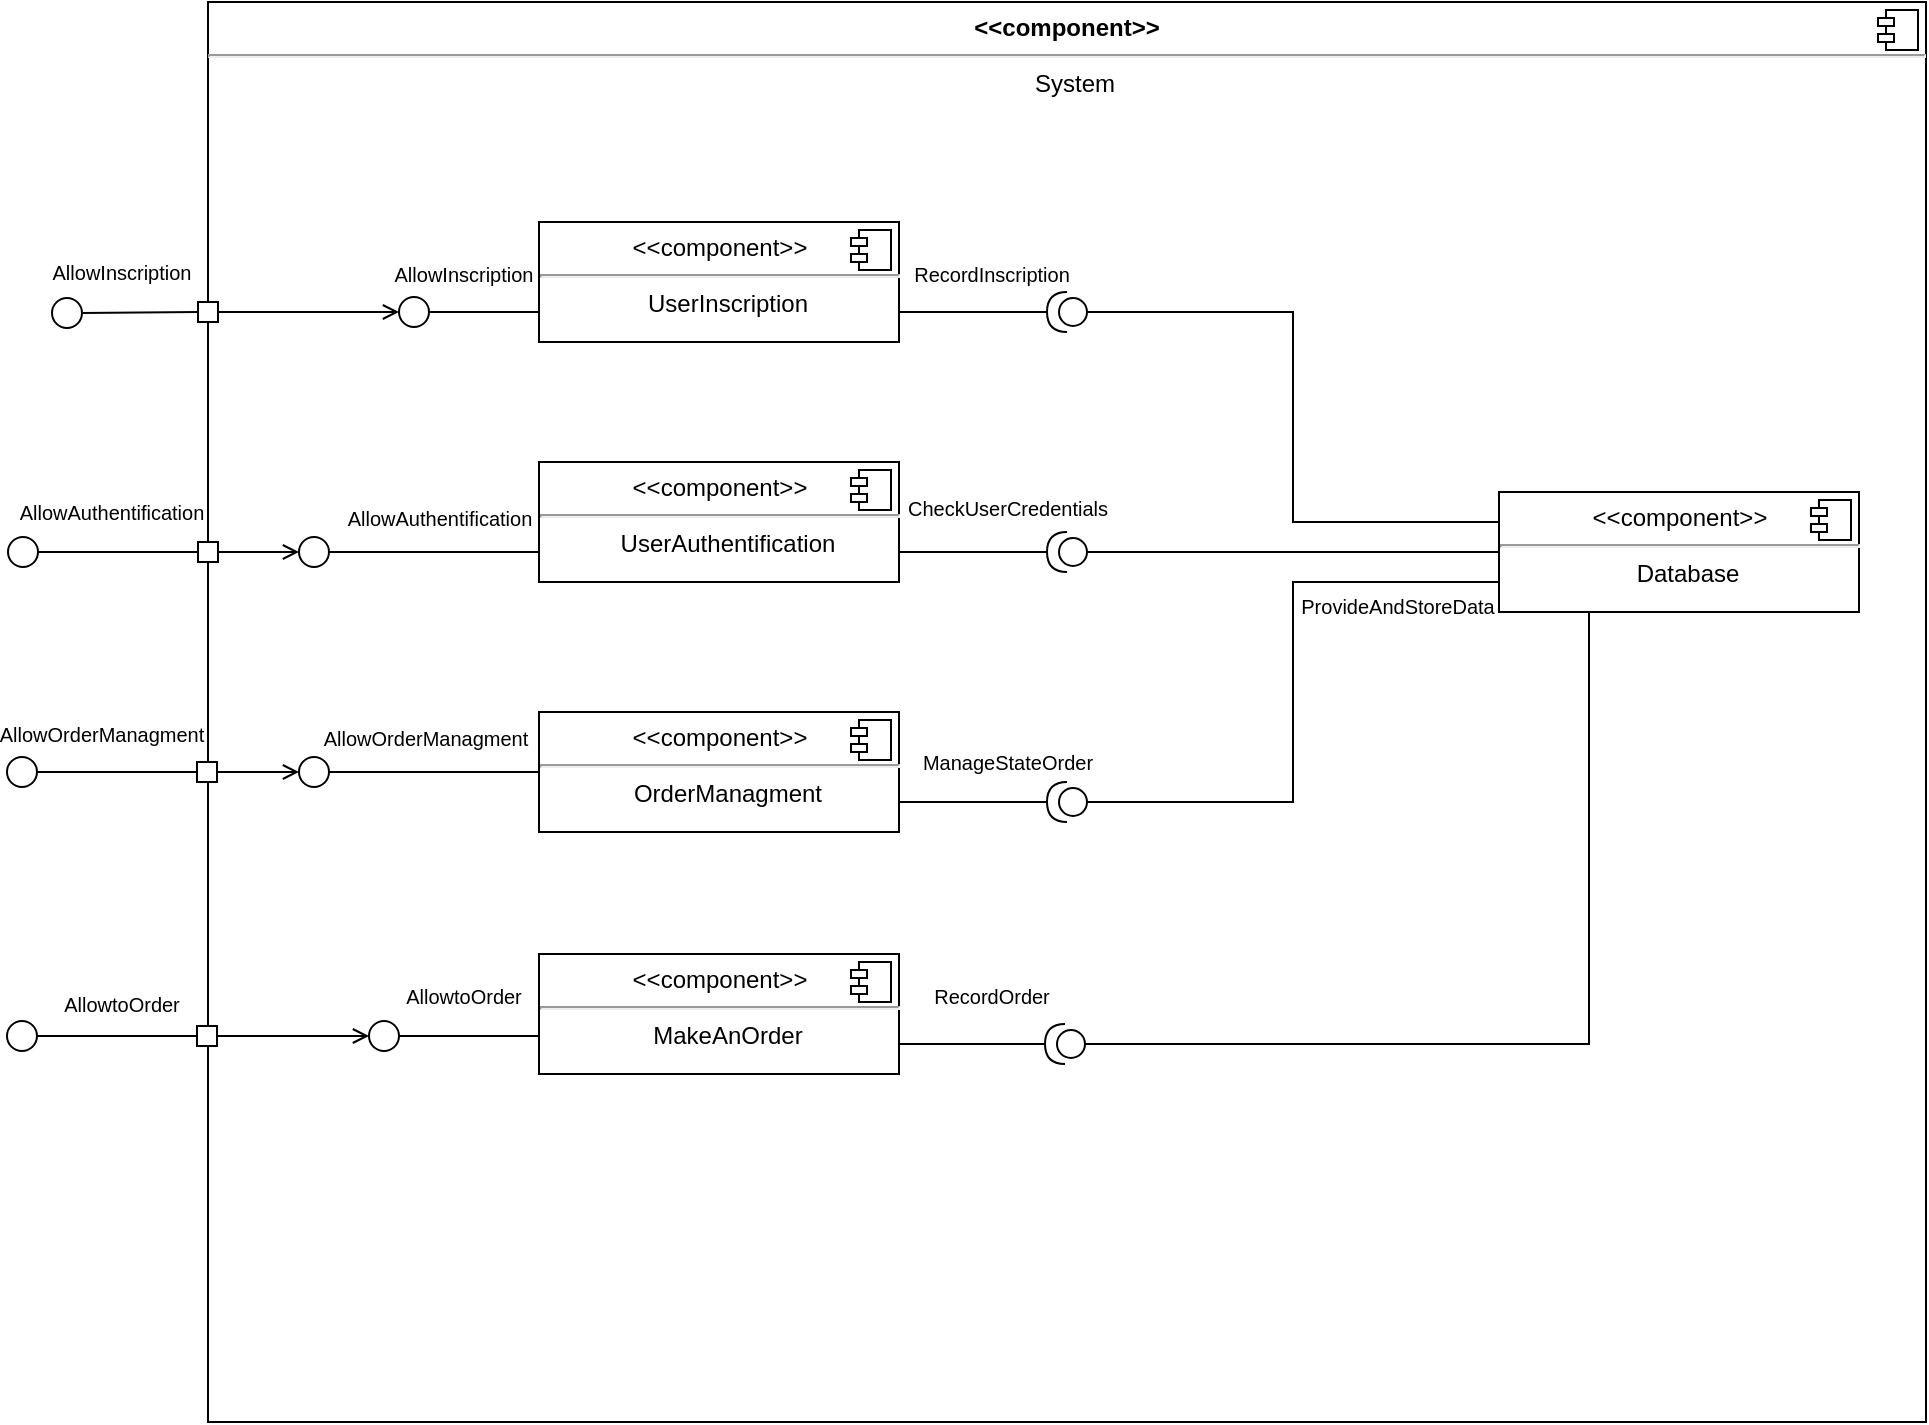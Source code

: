 <mxfile version="13.3.1" type="device"><diagram id="ATqxr5e4QewvHVohrkmE" name="Page-1"><mxGraphModel dx="1086" dy="807" grid="1" gridSize="10" guides="1" tooltips="1" connect="1" arrows="1" fold="1" page="1" pageScale="1" pageWidth="1169" pageHeight="827" math="0" shadow="0"><root><mxCell id="0"/><mxCell id="1" parent="0"/><mxCell id="rrGjOqx2_wFJGoXrFMGn-61" value="&lt;p style=&quot;margin: 6px 0px 0px&quot;&gt;&lt;b&gt;&amp;lt;&amp;lt;component&amp;gt;&amp;gt;&lt;/b&gt;&lt;/p&gt;&lt;hr&gt;&lt;p style=&quot;margin: 0px ; margin-left: 8px&quot;&gt;System&lt;/p&gt;" style="align=center;overflow=fill;html=1;dropTarget=0;fillColor=#ffffff;" vertex="1" parent="1"><mxGeometry x="160" y="90" width="859" height="710" as="geometry"/></mxCell><mxCell id="rrGjOqx2_wFJGoXrFMGn-62" value="" style="shape=component;jettyWidth=8;jettyHeight=4;" vertex="1" parent="rrGjOqx2_wFJGoXrFMGn-61"><mxGeometry x="1" width="20" height="20" relative="1" as="geometry"><mxPoint x="-24" y="4" as="offset"/></mxGeometry></mxCell><mxCell id="rrGjOqx2_wFJGoXrFMGn-1" value="&lt;p style=&quot;margin: 0px ; margin-top: 6px ; text-align: center&quot;&gt;&amp;lt;&amp;lt;component&amp;gt;&amp;gt;&lt;/p&gt;&lt;hr&gt;&lt;p style=&quot;text-align: center ; margin: 0px 0px 0px 8px&quot;&gt;&lt;span&gt;UserAuthentification&lt;/span&gt;&lt;br&gt;&lt;/p&gt;" style="align=left;overflow=fill;html=1;dropTarget=0;" vertex="1" parent="1"><mxGeometry x="325.5" y="320" width="180" height="60" as="geometry"/></mxCell><mxCell id="rrGjOqx2_wFJGoXrFMGn-2" value="" style="shape=component;jettyWidth=8;jettyHeight=4;" vertex="1" parent="rrGjOqx2_wFJGoXrFMGn-1"><mxGeometry x="1" width="20" height="20" relative="1" as="geometry"><mxPoint x="-24" y="4" as="offset"/></mxGeometry></mxCell><mxCell id="rrGjOqx2_wFJGoXrFMGn-4" style="edgeStyle=orthogonalEdgeStyle;rounded=0;orthogonalLoop=1;jettySize=auto;html=1;exitX=1;exitY=0.5;exitDx=0;exitDy=0;exitPerimeter=0;entryX=1;entryY=0.75;entryDx=0;entryDy=0;endArrow=none;endFill=0;" edge="1" parent="1" source="rrGjOqx2_wFJGoXrFMGn-11" target="rrGjOqx2_wFJGoXrFMGn-1"><mxGeometry relative="1" as="geometry"><mxPoint x="605.5" y="360" as="targetPoint"/><mxPoint x="555.5" y="365" as="sourcePoint"/><Array as="points"/></mxGeometry></mxCell><mxCell id="rrGjOqx2_wFJGoXrFMGn-12" style="edgeStyle=orthogonalEdgeStyle;rounded=0;orthogonalLoop=1;jettySize=auto;html=1;exitX=0;exitY=0.5;exitDx=0;exitDy=0;entryX=0;entryY=0.5;entryDx=0;entryDy=0;entryPerimeter=0;endArrow=none;endFill=0;" edge="1" parent="1" source="rrGjOqx2_wFJGoXrFMGn-5" target="rrGjOqx2_wFJGoXrFMGn-11"><mxGeometry relative="1" as="geometry"/></mxCell><mxCell id="rrGjOqx2_wFJGoXrFMGn-33" style="edgeStyle=orthogonalEdgeStyle;rounded=0;orthogonalLoop=1;jettySize=auto;html=1;exitX=0;exitY=0.75;exitDx=0;exitDy=0;endArrow=none;endFill=0;entryX=0;entryY=0.5;entryDx=0;entryDy=0;entryPerimeter=0;" edge="1" parent="1" source="rrGjOqx2_wFJGoXrFMGn-5" target="rrGjOqx2_wFJGoXrFMGn-35"><mxGeometry relative="1" as="geometry"><mxPoint x="639.5" y="487" as="targetPoint"/></mxGeometry></mxCell><mxCell id="rrGjOqx2_wFJGoXrFMGn-5" value="&lt;p style=&quot;margin: 6px 0px 0px&quot;&gt;&amp;lt;&amp;lt;component&amp;gt;&amp;gt;&lt;br&gt;&lt;/p&gt;&lt;hr&gt;&lt;p style=&quot;margin: 0px ; margin-left: 8px&quot;&gt;Database&lt;/p&gt;" style="align=center;overflow=fill;html=1;dropTarget=0;" vertex="1" parent="1"><mxGeometry x="805.5" y="335" width="180" height="60" as="geometry"/></mxCell><mxCell id="rrGjOqx2_wFJGoXrFMGn-6" value="" style="shape=component;jettyWidth=8;jettyHeight=4;" vertex="1" parent="rrGjOqx2_wFJGoXrFMGn-5"><mxGeometry x="1" width="20" height="20" relative="1" as="geometry"><mxPoint x="-24" y="4" as="offset"/></mxGeometry></mxCell><mxCell id="rrGjOqx2_wFJGoXrFMGn-11" value="" style="shape=providedRequiredInterface;html=1;verticalLabelPosition=bottom;rotation=-180;" vertex="1" parent="1"><mxGeometry x="579.5" y="355" width="20" height="20" as="geometry"/></mxCell><mxCell id="rrGjOqx2_wFJGoXrFMGn-17" style="edgeStyle=orthogonalEdgeStyle;rounded=0;orthogonalLoop=1;jettySize=auto;html=1;exitX=1;exitY=0.75;exitDx=0;exitDy=0;endArrow=none;endFill=0;entryX=1;entryY=0.5;entryDx=0;entryDy=0;entryPerimeter=0;" edge="1" parent="1" source="rrGjOqx2_wFJGoXrFMGn-15" target="rrGjOqx2_wFJGoXrFMGn-18"><mxGeometry relative="1" as="geometry"><mxPoint x="575.5" y="245" as="targetPoint"/></mxGeometry></mxCell><mxCell id="rrGjOqx2_wFJGoXrFMGn-29" style="edgeStyle=orthogonalEdgeStyle;rounded=0;orthogonalLoop=1;jettySize=auto;html=1;exitX=0;exitY=0.75;exitDx=0;exitDy=0;entryX=1;entryY=0.5;entryDx=0;entryDy=0;endArrow=none;endFill=0;" edge="1" parent="1" source="rrGjOqx2_wFJGoXrFMGn-15" target="rrGjOqx2_wFJGoXrFMGn-24"><mxGeometry relative="1" as="geometry"/></mxCell><mxCell id="rrGjOqx2_wFJGoXrFMGn-15" value="&lt;p style=&quot;margin: 0px ; margin-top: 6px ; text-align: center&quot;&gt;&amp;lt;&amp;lt;component&amp;gt;&amp;gt;&lt;/p&gt;&lt;hr&gt;&lt;p style=&quot;text-align: center ; margin: 0px 0px 0px 8px&quot;&gt;&lt;span&gt;UserInscription&lt;/span&gt;&lt;br&gt;&lt;/p&gt;" style="align=left;overflow=fill;html=1;dropTarget=0;" vertex="1" parent="1"><mxGeometry x="325.5" y="200" width="180" height="60" as="geometry"/></mxCell><mxCell id="rrGjOqx2_wFJGoXrFMGn-16" value="" style="shape=component;jettyWidth=8;jettyHeight=4;" vertex="1" parent="rrGjOqx2_wFJGoXrFMGn-15"><mxGeometry x="1" width="20" height="20" relative="1" as="geometry"><mxPoint x="-24" y="4" as="offset"/></mxGeometry></mxCell><mxCell id="rrGjOqx2_wFJGoXrFMGn-19" style="edgeStyle=orthogonalEdgeStyle;rounded=0;orthogonalLoop=1;jettySize=auto;html=1;exitX=0;exitY=0.5;exitDx=0;exitDy=0;exitPerimeter=0;entryX=0;entryY=0.25;entryDx=0;entryDy=0;endArrow=none;endFill=0;" edge="1" parent="1" source="rrGjOqx2_wFJGoXrFMGn-18" target="rrGjOqx2_wFJGoXrFMGn-5"><mxGeometry relative="1" as="geometry"/></mxCell><mxCell id="rrGjOqx2_wFJGoXrFMGn-18" value="" style="shape=providedRequiredInterface;html=1;verticalLabelPosition=bottom;rotation=-180;" vertex="1" parent="1"><mxGeometry x="579.5" y="235" width="20" height="20" as="geometry"/></mxCell><mxCell id="rrGjOqx2_wFJGoXrFMGn-51" style="edgeStyle=orthogonalEdgeStyle;rounded=0;orthogonalLoop=1;jettySize=auto;html=1;exitX=0;exitY=0.5;exitDx=0;exitDy=0;entryX=1;entryY=0.5;entryDx=0;entryDy=0;endArrow=none;endFill=0;" edge="1" parent="1" source="rrGjOqx2_wFJGoXrFMGn-20" target="rrGjOqx2_wFJGoXrFMGn-39"><mxGeometry relative="1" as="geometry"/></mxCell><mxCell id="rrGjOqx2_wFJGoXrFMGn-20" value="&lt;p style=&quot;margin: 0px ; margin-top: 6px ; text-align: center&quot;&gt;&amp;lt;&amp;lt;component&amp;gt;&amp;gt;&lt;/p&gt;&lt;hr&gt;&lt;p style=&quot;text-align: center ; margin: 0px 0px 0px 8px&quot;&gt;&lt;span&gt;OrderManagment&lt;/span&gt;&lt;br&gt;&lt;/p&gt;" style="align=left;overflow=fill;html=1;dropTarget=0;" vertex="1" parent="1"><mxGeometry x="325.5" y="445" width="180" height="60" as="geometry"/></mxCell><mxCell id="rrGjOqx2_wFJGoXrFMGn-21" value="" style="shape=component;jettyWidth=8;jettyHeight=4;" vertex="1" parent="rrGjOqx2_wFJGoXrFMGn-20"><mxGeometry x="1" width="20" height="20" relative="1" as="geometry"><mxPoint x="-24" y="4" as="offset"/></mxGeometry></mxCell><mxCell id="rrGjOqx2_wFJGoXrFMGn-49" style="edgeStyle=orthogonalEdgeStyle;rounded=0;orthogonalLoop=1;jettySize=auto;html=1;exitX=1;exitY=0.75;exitDx=0;exitDy=0;entryX=1;entryY=0.5;entryDx=0;entryDy=0;entryPerimeter=0;endArrow=none;endFill=0;" edge="1" parent="1" source="rrGjOqx2_wFJGoXrFMGn-22" target="rrGjOqx2_wFJGoXrFMGn-44"><mxGeometry relative="1" as="geometry"/></mxCell><mxCell id="rrGjOqx2_wFJGoXrFMGn-52" style="edgeStyle=orthogonalEdgeStyle;rounded=0;orthogonalLoop=1;jettySize=auto;html=1;exitX=0;exitY=0.5;exitDx=0;exitDy=0;entryX=1;entryY=0.5;entryDx=0;entryDy=0;endArrow=none;endFill=0;" edge="1" parent="1" source="rrGjOqx2_wFJGoXrFMGn-22" target="rrGjOqx2_wFJGoXrFMGn-40"><mxGeometry relative="1" as="geometry"><Array as="points"><mxPoint x="325.5" y="607"/></Array></mxGeometry></mxCell><mxCell id="rrGjOqx2_wFJGoXrFMGn-22" value="&lt;p style=&quot;margin: 0px ; margin-top: 6px ; text-align: center&quot;&gt;&amp;lt;&amp;lt;component&amp;gt;&amp;gt;&lt;/p&gt;&lt;hr&gt;&lt;p style=&quot;text-align: center ; margin: 0px 0px 0px 8px&quot;&gt;MakeAnOrder&lt;/p&gt;" style="align=left;overflow=fill;html=1;dropTarget=0;" vertex="1" parent="1"><mxGeometry x="325.5" y="566" width="180" height="60" as="geometry"/></mxCell><mxCell id="rrGjOqx2_wFJGoXrFMGn-23" value="" style="shape=component;jettyWidth=8;jettyHeight=4;" vertex="1" parent="rrGjOqx2_wFJGoXrFMGn-22"><mxGeometry x="1" width="20" height="20" relative="1" as="geometry"><mxPoint x="-24" y="4" as="offset"/></mxGeometry></mxCell><mxCell id="rrGjOqx2_wFJGoXrFMGn-24" value="" style="ellipse;whiteSpace=wrap;html=1;aspect=fixed;" vertex="1" parent="1"><mxGeometry x="255.5" y="237.5" width="15" height="15" as="geometry"/></mxCell><mxCell id="rrGjOqx2_wFJGoXrFMGn-30" value="&lt;font style=&quot;font-size: 10px&quot;&gt;RecordInscription&lt;/font&gt;" style="text;html=1;strokeColor=none;fillColor=none;align=center;verticalAlign=middle;whiteSpace=wrap;rounded=0;" vertex="1" parent="1"><mxGeometry x="531.5" y="216" width="40" height="20" as="geometry"/></mxCell><mxCell id="rrGjOqx2_wFJGoXrFMGn-31" value="&lt;font style=&quot;font-size: 10px&quot;&gt;AllowInscription&lt;/font&gt;" style="text;html=1;strokeColor=none;fillColor=none;align=center;verticalAlign=middle;whiteSpace=wrap;rounded=0;" vertex="1" parent="1"><mxGeometry x="267.5" y="216" width="40" height="20" as="geometry"/></mxCell><mxCell id="rrGjOqx2_wFJGoXrFMGn-32" value="&lt;font style=&quot;font-size: 10px&quot;&gt;CheckUserCredentials&lt;/font&gt;" style="text;html=1;strokeColor=none;fillColor=none;align=center;verticalAlign=middle;whiteSpace=wrap;rounded=0;" vertex="1" parent="1"><mxGeometry x="539.5" y="332.5" width="40" height="20" as="geometry"/></mxCell><mxCell id="rrGjOqx2_wFJGoXrFMGn-41" style="edgeStyle=orthogonalEdgeStyle;rounded=0;orthogonalLoop=1;jettySize=auto;html=1;exitX=1;exitY=0.5;exitDx=0;exitDy=0;entryX=0;entryY=0.75;entryDx=0;entryDy=0;endArrow=none;endFill=0;" edge="1" parent="1" source="rrGjOqx2_wFJGoXrFMGn-34" target="rrGjOqx2_wFJGoXrFMGn-1"><mxGeometry relative="1" as="geometry"/></mxCell><mxCell id="rrGjOqx2_wFJGoXrFMGn-34" value="" style="ellipse;whiteSpace=wrap;html=1;aspect=fixed;" vertex="1" parent="1"><mxGeometry x="205.5" y="357.5" width="15" height="15" as="geometry"/></mxCell><mxCell id="rrGjOqx2_wFJGoXrFMGn-36" style="edgeStyle=orthogonalEdgeStyle;rounded=0;orthogonalLoop=1;jettySize=auto;html=1;exitX=1;exitY=0.5;exitDx=0;exitDy=0;exitPerimeter=0;entryX=1;entryY=0.75;entryDx=0;entryDy=0;endArrow=none;endFill=0;" edge="1" parent="1" source="rrGjOqx2_wFJGoXrFMGn-35" target="rrGjOqx2_wFJGoXrFMGn-20"><mxGeometry relative="1" as="geometry"/></mxCell><mxCell id="rrGjOqx2_wFJGoXrFMGn-35" value="" style="shape=providedRequiredInterface;html=1;verticalLabelPosition=bottom;rotation=-180;" vertex="1" parent="1"><mxGeometry x="579.5" y="480" width="20" height="20" as="geometry"/></mxCell><mxCell id="rrGjOqx2_wFJGoXrFMGn-37" value="&lt;font style=&quot;font-size: 10px&quot;&gt;ProvideAndStoreData&lt;/font&gt;" style="text;html=1;strokeColor=none;fillColor=none;align=center;verticalAlign=middle;whiteSpace=wrap;rounded=0;" vertex="1" parent="1"><mxGeometry x="735" y="382" width="40" height="20" as="geometry"/></mxCell><mxCell id="rrGjOqx2_wFJGoXrFMGn-38" value="&lt;font style=&quot;font-size: 10px&quot;&gt;ManageStateOrder&lt;/font&gt;" style="text;html=1;strokeColor=none;fillColor=none;align=center;verticalAlign=middle;whiteSpace=wrap;rounded=0;" vertex="1" parent="1"><mxGeometry x="539.5" y="460" width="40" height="20" as="geometry"/></mxCell><mxCell id="rrGjOqx2_wFJGoXrFMGn-39" value="" style="ellipse;whiteSpace=wrap;html=1;aspect=fixed;" vertex="1" parent="1"><mxGeometry x="205.5" y="467.5" width="15" height="15" as="geometry"/></mxCell><mxCell id="rrGjOqx2_wFJGoXrFMGn-40" value="" style="ellipse;whiteSpace=wrap;html=1;aspect=fixed;" vertex="1" parent="1"><mxGeometry x="240.5" y="599.5" width="15" height="15" as="geometry"/></mxCell><mxCell id="rrGjOqx2_wFJGoXrFMGn-42" value="&lt;font style=&quot;font-size: 10px&quot;&gt;AllowAuthentification&lt;/font&gt;" style="text;html=1;strokeColor=none;fillColor=none;align=center;verticalAlign=middle;whiteSpace=wrap;rounded=0;" vertex="1" parent="1"><mxGeometry x="255.5" y="337.5" width="40" height="20" as="geometry"/></mxCell><mxCell id="rrGjOqx2_wFJGoXrFMGn-43" value="&lt;font style=&quot;font-size: 10px&quot;&gt;AllowOrderManagment&lt;/font&gt;" style="text;html=1;strokeColor=none;fillColor=none;align=center;verticalAlign=middle;whiteSpace=wrap;rounded=0;" vertex="1" parent="1"><mxGeometry x="249" y="448" width="40" height="20" as="geometry"/></mxCell><mxCell id="rrGjOqx2_wFJGoXrFMGn-60" style="edgeStyle=orthogonalEdgeStyle;rounded=0;orthogonalLoop=1;jettySize=auto;html=1;exitX=0;exitY=0.5;exitDx=0;exitDy=0;exitPerimeter=0;entryX=0.25;entryY=1;entryDx=0;entryDy=0;endArrow=none;endFill=0;" edge="1" parent="1" source="rrGjOqx2_wFJGoXrFMGn-44" target="rrGjOqx2_wFJGoXrFMGn-5"><mxGeometry relative="1" as="geometry"/></mxCell><mxCell id="rrGjOqx2_wFJGoXrFMGn-44" value="" style="shape=providedRequiredInterface;html=1;verticalLabelPosition=bottom;rotation=-180;" vertex="1" parent="1"><mxGeometry x="578.5" y="601" width="20" height="20" as="geometry"/></mxCell><mxCell id="rrGjOqx2_wFJGoXrFMGn-53" value="&lt;font style=&quot;font-size: 10px&quot;&gt;AllowtoOrder&lt;/font&gt;" style="text;html=1;strokeColor=none;fillColor=none;align=center;verticalAlign=middle;whiteSpace=wrap;rounded=0;" vertex="1" parent="1"><mxGeometry x="267.5" y="577" width="40" height="20" as="geometry"/></mxCell><mxCell id="rrGjOqx2_wFJGoXrFMGn-59" value="&lt;font style=&quot;font-size: 10px&quot;&gt;RecordOrder&lt;/font&gt;" style="text;html=1;strokeColor=none;fillColor=none;align=center;verticalAlign=middle;whiteSpace=wrap;rounded=0;" vertex="1" parent="1"><mxGeometry x="531.5" y="577" width="40" height="20" as="geometry"/></mxCell><mxCell id="rrGjOqx2_wFJGoXrFMGn-66" style="edgeStyle=orthogonalEdgeStyle;rounded=0;orthogonalLoop=1;jettySize=auto;html=1;exitX=0;exitY=0.25;exitDx=0;exitDy=0;entryX=0;entryY=0.5;entryDx=0;entryDy=0;endArrow=open;endFill=0;" edge="1" parent="1" source="rrGjOqx2_wFJGoXrFMGn-61" target="rrGjOqx2_wFJGoXrFMGn-24"><mxGeometry relative="1" as="geometry"><Array as="points"><mxPoint x="160" y="245"/></Array></mxGeometry></mxCell><mxCell id="rrGjOqx2_wFJGoXrFMGn-67" value="" style="whiteSpace=wrap;html=1;aspect=fixed;fillColor=#ffffff;" vertex="1" parent="1"><mxGeometry x="155" y="240" width="10" height="10" as="geometry"/></mxCell><mxCell id="rrGjOqx2_wFJGoXrFMGn-68" value="" style="ellipse;whiteSpace=wrap;html=1;aspect=fixed;" vertex="1" parent="1"><mxGeometry x="82" y="238" width="15" height="15" as="geometry"/></mxCell><mxCell id="rrGjOqx2_wFJGoXrFMGn-69" value="" style="endArrow=none;html=1;exitX=1;exitY=0.5;exitDx=0;exitDy=0;entryX=0;entryY=0.5;entryDx=0;entryDy=0;" edge="1" parent="1" source="rrGjOqx2_wFJGoXrFMGn-68" target="rrGjOqx2_wFJGoXrFMGn-67"><mxGeometry width="50" height="50" relative="1" as="geometry"><mxPoint x="310" y="340" as="sourcePoint"/><mxPoint x="360" y="290" as="targetPoint"/></mxGeometry></mxCell><mxCell id="rrGjOqx2_wFJGoXrFMGn-70" value="&lt;font style=&quot;font-size: 10px&quot;&gt;AllowInscription&lt;/font&gt;" style="text;html=1;strokeColor=none;fillColor=none;align=center;verticalAlign=middle;whiteSpace=wrap;rounded=0;" vertex="1" parent="1"><mxGeometry x="97" y="215" width="40" height="20" as="geometry"/></mxCell><mxCell id="rrGjOqx2_wFJGoXrFMGn-71" style="edgeStyle=orthogonalEdgeStyle;rounded=0;orthogonalLoop=1;jettySize=auto;html=1;exitX=0;exitY=0.5;exitDx=0;exitDy=0;entryX=0;entryY=0.5;entryDx=0;entryDy=0;endArrow=open;endFill=0;" edge="1" parent="1" source="rrGjOqx2_wFJGoXrFMGn-61" target="rrGjOqx2_wFJGoXrFMGn-34"><mxGeometry relative="1" as="geometry"><mxPoint x="50" y="380" as="sourcePoint"/><mxPoint x="145.5" y="367.5" as="targetPoint"/><Array as="points"><mxPoint x="160" y="365"/></Array></mxGeometry></mxCell><mxCell id="rrGjOqx2_wFJGoXrFMGn-72" value="" style="whiteSpace=wrap;html=1;aspect=fixed;fillColor=#ffffff;" vertex="1" parent="1"><mxGeometry x="155" y="360" width="10" height="10" as="geometry"/></mxCell><mxCell id="rrGjOqx2_wFJGoXrFMGn-74" style="edgeStyle=orthogonalEdgeStyle;rounded=0;orthogonalLoop=1;jettySize=auto;html=1;exitX=1;exitY=0.5;exitDx=0;exitDy=0;endArrow=none;endFill=0;" edge="1" parent="1" source="rrGjOqx2_wFJGoXrFMGn-73" target="rrGjOqx2_wFJGoXrFMGn-72"><mxGeometry relative="1" as="geometry"/></mxCell><mxCell id="rrGjOqx2_wFJGoXrFMGn-73" value="" style="ellipse;whiteSpace=wrap;html=1;aspect=fixed;" vertex="1" parent="1"><mxGeometry x="60" y="357.5" width="15" height="15" as="geometry"/></mxCell><mxCell id="rrGjOqx2_wFJGoXrFMGn-75" value="&lt;font style=&quot;font-size: 10px&quot;&gt;AllowAuthentification&lt;/font&gt;" style="text;html=1;strokeColor=none;fillColor=none;align=center;verticalAlign=middle;whiteSpace=wrap;rounded=0;" vertex="1" parent="1"><mxGeometry x="92" y="335" width="40" height="20" as="geometry"/></mxCell><mxCell id="rrGjOqx2_wFJGoXrFMGn-80" style="edgeStyle=orthogonalEdgeStyle;rounded=0;orthogonalLoop=1;jettySize=auto;html=1;exitX=1;exitY=0.5;exitDx=0;exitDy=0;entryX=0;entryY=0.5;entryDx=0;entryDy=0;endArrow=open;endFill=0;" edge="1" parent="1" source="rrGjOqx2_wFJGoXrFMGn-76" target="rrGjOqx2_wFJGoXrFMGn-39"><mxGeometry relative="1" as="geometry"/></mxCell><mxCell id="rrGjOqx2_wFJGoXrFMGn-76" value="" style="whiteSpace=wrap;html=1;aspect=fixed;fillColor=#ffffff;" vertex="1" parent="1"><mxGeometry x="154.5" y="470" width="10" height="10" as="geometry"/></mxCell><mxCell id="rrGjOqx2_wFJGoXrFMGn-77" style="edgeStyle=orthogonalEdgeStyle;rounded=0;orthogonalLoop=1;jettySize=auto;html=1;exitX=1;exitY=0.5;exitDx=0;exitDy=0;endArrow=none;endFill=0;" edge="1" parent="1" source="rrGjOqx2_wFJGoXrFMGn-78" target="rrGjOqx2_wFJGoXrFMGn-76"><mxGeometry relative="1" as="geometry"/></mxCell><mxCell id="rrGjOqx2_wFJGoXrFMGn-78" value="" style="ellipse;whiteSpace=wrap;html=1;aspect=fixed;" vertex="1" parent="1"><mxGeometry x="59.5" y="467.5" width="15" height="15" as="geometry"/></mxCell><mxCell id="rrGjOqx2_wFJGoXrFMGn-81" value="&lt;font style=&quot;font-size: 10px&quot;&gt;AllowOrderManagment&lt;/font&gt;" style="text;html=1;strokeColor=none;fillColor=none;align=center;verticalAlign=middle;whiteSpace=wrap;rounded=0;" vertex="1" parent="1"><mxGeometry x="87" y="446" width="40" height="20" as="geometry"/></mxCell><mxCell id="rrGjOqx2_wFJGoXrFMGn-82" style="edgeStyle=orthogonalEdgeStyle;rounded=0;orthogonalLoop=1;jettySize=auto;html=1;exitX=1;exitY=0.5;exitDx=0;exitDy=0;entryX=0;entryY=0.5;entryDx=0;entryDy=0;endArrow=open;endFill=0;" edge="1" parent="1" source="rrGjOqx2_wFJGoXrFMGn-83" target="rrGjOqx2_wFJGoXrFMGn-40"><mxGeometry relative="1" as="geometry"><mxPoint x="205.5" y="606" as="targetPoint"/></mxGeometry></mxCell><mxCell id="rrGjOqx2_wFJGoXrFMGn-83" value="" style="whiteSpace=wrap;html=1;aspect=fixed;fillColor=#ffffff;" vertex="1" parent="1"><mxGeometry x="154.5" y="602" width="10" height="10" as="geometry"/></mxCell><mxCell id="rrGjOqx2_wFJGoXrFMGn-84" style="edgeStyle=orthogonalEdgeStyle;rounded=0;orthogonalLoop=1;jettySize=auto;html=1;exitX=1;exitY=0.5;exitDx=0;exitDy=0;endArrow=none;endFill=0;" edge="1" parent="1" source="rrGjOqx2_wFJGoXrFMGn-85" target="rrGjOqx2_wFJGoXrFMGn-83"><mxGeometry relative="1" as="geometry"/></mxCell><mxCell id="rrGjOqx2_wFJGoXrFMGn-85" value="" style="ellipse;whiteSpace=wrap;html=1;aspect=fixed;" vertex="1" parent="1"><mxGeometry x="59.5" y="599.5" width="15" height="15" as="geometry"/></mxCell><mxCell id="rrGjOqx2_wFJGoXrFMGn-86" value="&lt;font style=&quot;font-size: 10px&quot;&gt;AllowtoOrder&lt;/font&gt;" style="text;html=1;strokeColor=none;fillColor=none;align=center;verticalAlign=middle;whiteSpace=wrap;rounded=0;" vertex="1" parent="1"><mxGeometry x="97" y="581" width="40" height="20" as="geometry"/></mxCell></root></mxGraphModel></diagram></mxfile>